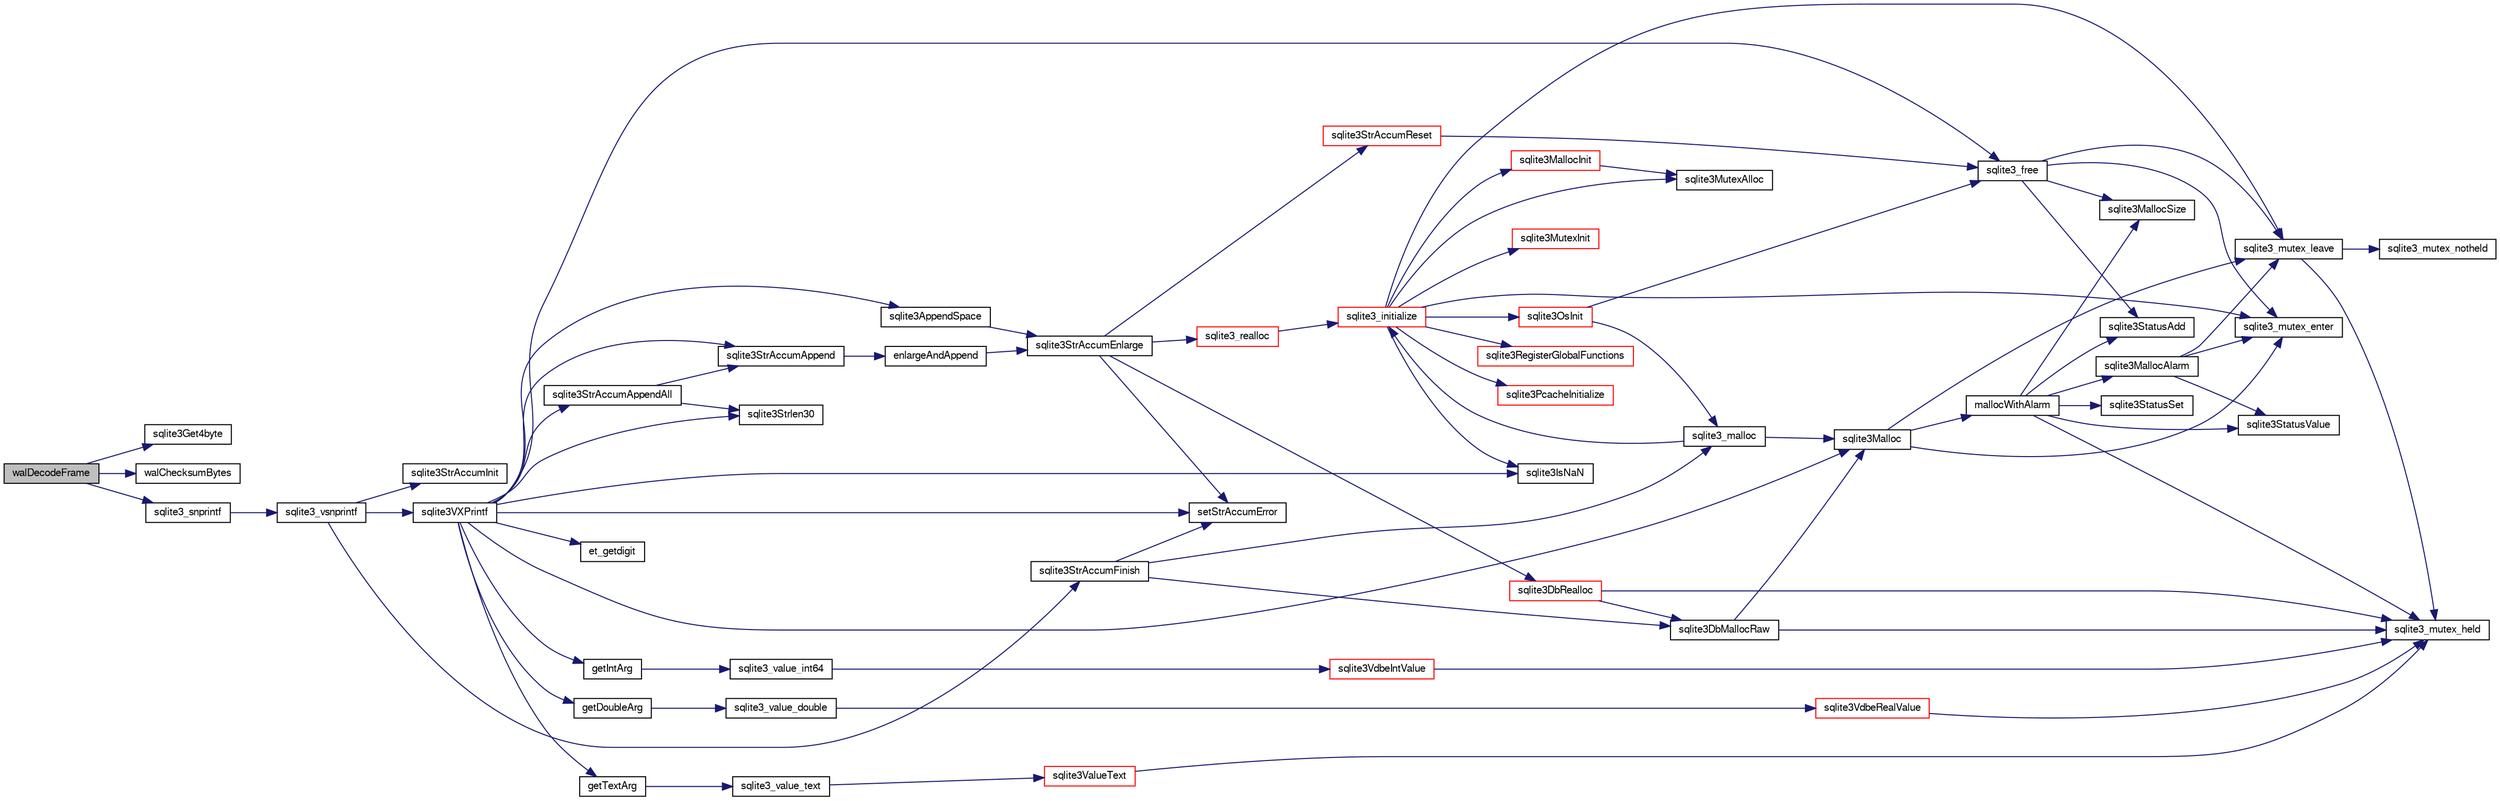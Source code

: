 digraph "walDecodeFrame"
{
  edge [fontname="FreeSans",fontsize="10",labelfontname="FreeSans",labelfontsize="10"];
  node [fontname="FreeSans",fontsize="10",shape=record];
  rankdir="LR";
  Node893447 [label="walDecodeFrame",height=0.2,width=0.4,color="black", fillcolor="grey75", style="filled", fontcolor="black"];
  Node893447 -> Node893448 [color="midnightblue",fontsize="10",style="solid",fontname="FreeSans"];
  Node893448 [label="sqlite3Get4byte",height=0.2,width=0.4,color="black", fillcolor="white", style="filled",URL="$sqlite3_8c.html#a2924627e99ca211030e954405a10f5e8"];
  Node893447 -> Node893449 [color="midnightblue",fontsize="10",style="solid",fontname="FreeSans"];
  Node893449 [label="walChecksumBytes",height=0.2,width=0.4,color="black", fillcolor="white", style="filled",URL="$sqlite3_8c.html#a19c69852e7fdedf0dac08453403f7487"];
  Node893447 -> Node893450 [color="midnightblue",fontsize="10",style="solid",fontname="FreeSans"];
  Node893450 [label="sqlite3_snprintf",height=0.2,width=0.4,color="black", fillcolor="white", style="filled",URL="$sqlite3_8c.html#aa2695a752e971577f5784122f2013c40"];
  Node893450 -> Node893451 [color="midnightblue",fontsize="10",style="solid",fontname="FreeSans"];
  Node893451 [label="sqlite3_vsnprintf",height=0.2,width=0.4,color="black", fillcolor="white", style="filled",URL="$sqlite3_8c.html#a0862c03aea71d62847e452aa655add42"];
  Node893451 -> Node893452 [color="midnightblue",fontsize="10",style="solid",fontname="FreeSans"];
  Node893452 [label="sqlite3StrAccumInit",height=0.2,width=0.4,color="black", fillcolor="white", style="filled",URL="$sqlite3_8c.html#aabf95e113b9d54d519cd15a56215f560"];
  Node893451 -> Node893453 [color="midnightblue",fontsize="10",style="solid",fontname="FreeSans"];
  Node893453 [label="sqlite3VXPrintf",height=0.2,width=0.4,color="black", fillcolor="white", style="filled",URL="$sqlite3_8c.html#a63c25806c9bd4a2b76f9a0eb232c6bde"];
  Node893453 -> Node893454 [color="midnightblue",fontsize="10",style="solid",fontname="FreeSans"];
  Node893454 [label="sqlite3StrAccumAppend",height=0.2,width=0.4,color="black", fillcolor="white", style="filled",URL="$sqlite3_8c.html#a56664fa33def33c5a5245b623441d5e0"];
  Node893454 -> Node893455 [color="midnightblue",fontsize="10",style="solid",fontname="FreeSans"];
  Node893455 [label="enlargeAndAppend",height=0.2,width=0.4,color="black", fillcolor="white", style="filled",URL="$sqlite3_8c.html#a25b21e61dc0883d849890eaa8a18088a"];
  Node893455 -> Node893456 [color="midnightblue",fontsize="10",style="solid",fontname="FreeSans"];
  Node893456 [label="sqlite3StrAccumEnlarge",height=0.2,width=0.4,color="black", fillcolor="white", style="filled",URL="$sqlite3_8c.html#a38976500a97c69d65086eeccca82dd96"];
  Node893456 -> Node893457 [color="midnightblue",fontsize="10",style="solid",fontname="FreeSans"];
  Node893457 [label="setStrAccumError",height=0.2,width=0.4,color="black", fillcolor="white", style="filled",URL="$sqlite3_8c.html#a3dc479a1fc8ba1ab8edfe51f8a0b102c"];
  Node893456 -> Node893458 [color="midnightblue",fontsize="10",style="solid",fontname="FreeSans"];
  Node893458 [label="sqlite3StrAccumReset",height=0.2,width=0.4,color="red", fillcolor="white", style="filled",URL="$sqlite3_8c.html#ad7e70f4ec9d2fa3a63a371e2c7c555d8"];
  Node893458 -> Node893465 [color="midnightblue",fontsize="10",style="solid",fontname="FreeSans"];
  Node893465 [label="sqlite3_free",height=0.2,width=0.4,color="black", fillcolor="white", style="filled",URL="$sqlite3_8c.html#a6552349e36a8a691af5487999ab09519"];
  Node893465 -> Node893466 [color="midnightblue",fontsize="10",style="solid",fontname="FreeSans"];
  Node893466 [label="sqlite3_mutex_enter",height=0.2,width=0.4,color="black", fillcolor="white", style="filled",URL="$sqlite3_8c.html#a1c12cde690bd89f104de5cbad12a6bf5"];
  Node893465 -> Node893467 [color="midnightblue",fontsize="10",style="solid",fontname="FreeSans"];
  Node893467 [label="sqlite3StatusAdd",height=0.2,width=0.4,color="black", fillcolor="white", style="filled",URL="$sqlite3_8c.html#afa029f93586aeab4cc85360905dae9cd"];
  Node893465 -> Node893463 [color="midnightblue",fontsize="10",style="solid",fontname="FreeSans"];
  Node893463 [label="sqlite3MallocSize",height=0.2,width=0.4,color="black", fillcolor="white", style="filled",URL="$sqlite3_8c.html#acf5d2a5f35270bafb050bd2def576955"];
  Node893465 -> Node893468 [color="midnightblue",fontsize="10",style="solid",fontname="FreeSans"];
  Node893468 [label="sqlite3_mutex_leave",height=0.2,width=0.4,color="black", fillcolor="white", style="filled",URL="$sqlite3_8c.html#a5838d235601dbd3c1fa993555c6bcc93"];
  Node893468 -> Node893460 [color="midnightblue",fontsize="10",style="solid",fontname="FreeSans"];
  Node893460 [label="sqlite3_mutex_held",height=0.2,width=0.4,color="black", fillcolor="white", style="filled",URL="$sqlite3_8c.html#acf77da68932b6bc163c5e68547ecc3e7"];
  Node893468 -> Node893469 [color="midnightblue",fontsize="10",style="solid",fontname="FreeSans"];
  Node893469 [label="sqlite3_mutex_notheld",height=0.2,width=0.4,color="black", fillcolor="white", style="filled",URL="$sqlite3_8c.html#a83967c837c1c000d3b5adcfaa688f5dc"];
  Node893456 -> Node893470 [color="midnightblue",fontsize="10",style="solid",fontname="FreeSans"];
  Node893470 [label="sqlite3DbRealloc",height=0.2,width=0.4,color="red", fillcolor="white", style="filled",URL="$sqlite3_8c.html#ae028f4902a9d29bcaf310ff289ee87dc"];
  Node893470 -> Node893460 [color="midnightblue",fontsize="10",style="solid",fontname="FreeSans"];
  Node893470 -> Node893471 [color="midnightblue",fontsize="10",style="solid",fontname="FreeSans"];
  Node893471 [label="sqlite3DbMallocRaw",height=0.2,width=0.4,color="black", fillcolor="white", style="filled",URL="$sqlite3_8c.html#abbe8be0cf7175e11ddc3e2218fad924e"];
  Node893471 -> Node893460 [color="midnightblue",fontsize="10",style="solid",fontname="FreeSans"];
  Node893471 -> Node893472 [color="midnightblue",fontsize="10",style="solid",fontname="FreeSans"];
  Node893472 [label="sqlite3Malloc",height=0.2,width=0.4,color="black", fillcolor="white", style="filled",URL="$sqlite3_8c.html#a361a2eaa846b1885f123abe46f5d8b2b"];
  Node893472 -> Node893466 [color="midnightblue",fontsize="10",style="solid",fontname="FreeSans"];
  Node893472 -> Node893473 [color="midnightblue",fontsize="10",style="solid",fontname="FreeSans"];
  Node893473 [label="mallocWithAlarm",height=0.2,width=0.4,color="black", fillcolor="white", style="filled",URL="$sqlite3_8c.html#ab070d5cf8e48ec8a6a43cf025d48598b"];
  Node893473 -> Node893460 [color="midnightblue",fontsize="10",style="solid",fontname="FreeSans"];
  Node893473 -> Node893474 [color="midnightblue",fontsize="10",style="solid",fontname="FreeSans"];
  Node893474 [label="sqlite3StatusSet",height=0.2,width=0.4,color="black", fillcolor="white", style="filled",URL="$sqlite3_8c.html#afec7586c01fcb5ea17dc9d7725a589d9"];
  Node893473 -> Node893475 [color="midnightblue",fontsize="10",style="solid",fontname="FreeSans"];
  Node893475 [label="sqlite3StatusValue",height=0.2,width=0.4,color="black", fillcolor="white", style="filled",URL="$sqlite3_8c.html#a30b8ac296c6e200c1fa57708d52c6ef6"];
  Node893473 -> Node893476 [color="midnightblue",fontsize="10",style="solid",fontname="FreeSans"];
  Node893476 [label="sqlite3MallocAlarm",height=0.2,width=0.4,color="black", fillcolor="white", style="filled",URL="$sqlite3_8c.html#ada66988e8471d1198f3219c062377508"];
  Node893476 -> Node893475 [color="midnightblue",fontsize="10",style="solid",fontname="FreeSans"];
  Node893476 -> Node893468 [color="midnightblue",fontsize="10",style="solid",fontname="FreeSans"];
  Node893476 -> Node893466 [color="midnightblue",fontsize="10",style="solid",fontname="FreeSans"];
  Node893473 -> Node893463 [color="midnightblue",fontsize="10",style="solid",fontname="FreeSans"];
  Node893473 -> Node893467 [color="midnightblue",fontsize="10",style="solid",fontname="FreeSans"];
  Node893472 -> Node893468 [color="midnightblue",fontsize="10",style="solid",fontname="FreeSans"];
  Node893456 -> Node893651 [color="midnightblue",fontsize="10",style="solid",fontname="FreeSans"];
  Node893651 [label="sqlite3_realloc",height=0.2,width=0.4,color="red", fillcolor="white", style="filled",URL="$sqlite3_8c.html#a822d9e42f6ab4b2ec803f311aeb9618d"];
  Node893651 -> Node893478 [color="midnightblue",fontsize="10",style="solid",fontname="FreeSans"];
  Node893478 [label="sqlite3_initialize",height=0.2,width=0.4,color="red", fillcolor="white", style="filled",URL="$sqlite3_8c.html#ab0c0ee2d5d4cf8b28e9572296a8861df"];
  Node893478 -> Node893479 [color="midnightblue",fontsize="10",style="solid",fontname="FreeSans"];
  Node893479 [label="sqlite3MutexInit",height=0.2,width=0.4,color="red", fillcolor="white", style="filled",URL="$sqlite3_8c.html#a7906afcdd1cdb3d0007eb932398a1158"];
  Node893478 -> Node893497 [color="midnightblue",fontsize="10",style="solid",fontname="FreeSans"];
  Node893497 [label="sqlite3MutexAlloc",height=0.2,width=0.4,color="black", fillcolor="white", style="filled",URL="$sqlite3_8c.html#a0e3f432ee581f6876b590e7ad7e84e19"];
  Node893478 -> Node893466 [color="midnightblue",fontsize="10",style="solid",fontname="FreeSans"];
  Node893478 -> Node893498 [color="midnightblue",fontsize="10",style="solid",fontname="FreeSans"];
  Node893498 [label="sqlite3MallocInit",height=0.2,width=0.4,color="red", fillcolor="white", style="filled",URL="$sqlite3_8c.html#a9e06f9e7cad0d83ce80ab493c9533552"];
  Node893498 -> Node893497 [color="midnightblue",fontsize="10",style="solid",fontname="FreeSans"];
  Node893478 -> Node893468 [color="midnightblue",fontsize="10",style="solid",fontname="FreeSans"];
  Node893478 -> Node893541 [color="midnightblue",fontsize="10",style="solid",fontname="FreeSans"];
  Node893541 [label="sqlite3RegisterGlobalFunctions",height=0.2,width=0.4,color="red", fillcolor="white", style="filled",URL="$sqlite3_8c.html#a9f75bd111010f29e1b8d74344473c4ec"];
  Node893478 -> Node893719 [color="midnightblue",fontsize="10",style="solid",fontname="FreeSans"];
  Node893719 [label="sqlite3PcacheInitialize",height=0.2,width=0.4,color="red", fillcolor="white", style="filled",URL="$sqlite3_8c.html#a2902c61ddc88bea002c4d69fe4052b1f"];
  Node893478 -> Node893720 [color="midnightblue",fontsize="10",style="solid",fontname="FreeSans"];
  Node893720 [label="sqlite3OsInit",height=0.2,width=0.4,color="red", fillcolor="white", style="filled",URL="$sqlite3_8c.html#afeaa886fe1ca086a30fd278b1d069762"];
  Node893720 -> Node893504 [color="midnightblue",fontsize="10",style="solid",fontname="FreeSans"];
  Node893504 [label="sqlite3_malloc",height=0.2,width=0.4,color="black", fillcolor="white", style="filled",URL="$sqlite3_8c.html#ac79dba55fc32b6a840cf5a9769bce7cd"];
  Node893504 -> Node893478 [color="midnightblue",fontsize="10",style="solid",fontname="FreeSans"];
  Node893504 -> Node893472 [color="midnightblue",fontsize="10",style="solid",fontname="FreeSans"];
  Node893720 -> Node893465 [color="midnightblue",fontsize="10",style="solid",fontname="FreeSans"];
  Node893478 -> Node893619 [color="midnightblue",fontsize="10",style="solid",fontname="FreeSans"];
  Node893619 [label="sqlite3IsNaN",height=0.2,width=0.4,color="black", fillcolor="white", style="filled",URL="$sqlite3_8c.html#aed4d78203877c3486765ccbc7feebb50"];
  Node893453 -> Node893726 [color="midnightblue",fontsize="10",style="solid",fontname="FreeSans"];
  Node893726 [label="getIntArg",height=0.2,width=0.4,color="black", fillcolor="white", style="filled",URL="$sqlite3_8c.html#abff258963dbd9205fb299851a64c67be"];
  Node893726 -> Node893610 [color="midnightblue",fontsize="10",style="solid",fontname="FreeSans"];
  Node893610 [label="sqlite3_value_int64",height=0.2,width=0.4,color="black", fillcolor="white", style="filled",URL="$sqlite3_8c.html#ab38d8627f4750672e72712df0b709e0d"];
  Node893610 -> Node893598 [color="midnightblue",fontsize="10",style="solid",fontname="FreeSans"];
  Node893598 [label="sqlite3VdbeIntValue",height=0.2,width=0.4,color="red", fillcolor="white", style="filled",URL="$sqlite3_8c.html#a3dc28e3bfdbecf81633c3697a3aacd45"];
  Node893598 -> Node893460 [color="midnightblue",fontsize="10",style="solid",fontname="FreeSans"];
  Node893453 -> Node893472 [color="midnightblue",fontsize="10",style="solid",fontname="FreeSans"];
  Node893453 -> Node893457 [color="midnightblue",fontsize="10",style="solid",fontname="FreeSans"];
  Node893453 -> Node893727 [color="midnightblue",fontsize="10",style="solid",fontname="FreeSans"];
  Node893727 [label="getDoubleArg",height=0.2,width=0.4,color="black", fillcolor="white", style="filled",URL="$sqlite3_8c.html#a1cf25120072c85bd261983b24c12c3d9"];
  Node893727 -> Node893614 [color="midnightblue",fontsize="10",style="solid",fontname="FreeSans"];
  Node893614 [label="sqlite3_value_double",height=0.2,width=0.4,color="black", fillcolor="white", style="filled",URL="$sqlite3_8c.html#a3e50c1a2dd484a8b6911c9d163816b88"];
  Node893614 -> Node893615 [color="midnightblue",fontsize="10",style="solid",fontname="FreeSans"];
  Node893615 [label="sqlite3VdbeRealValue",height=0.2,width=0.4,color="red", fillcolor="white", style="filled",URL="$sqlite3_8c.html#a5bf943a4f9a5516911b3bc610e3d64e0"];
  Node893615 -> Node893460 [color="midnightblue",fontsize="10",style="solid",fontname="FreeSans"];
  Node893453 -> Node893619 [color="midnightblue",fontsize="10",style="solid",fontname="FreeSans"];
  Node893453 -> Node893539 [color="midnightblue",fontsize="10",style="solid",fontname="FreeSans"];
  Node893539 [label="sqlite3Strlen30",height=0.2,width=0.4,color="black", fillcolor="white", style="filled",URL="$sqlite3_8c.html#a3dcd80ba41f1a308193dee74857b62a7"];
  Node893453 -> Node893728 [color="midnightblue",fontsize="10",style="solid",fontname="FreeSans"];
  Node893728 [label="et_getdigit",height=0.2,width=0.4,color="black", fillcolor="white", style="filled",URL="$sqlite3_8c.html#a40c5a308749ad07cc2397a53e081bff0"];
  Node893453 -> Node893729 [color="midnightblue",fontsize="10",style="solid",fontname="FreeSans"];
  Node893729 [label="getTextArg",height=0.2,width=0.4,color="black", fillcolor="white", style="filled",URL="$sqlite3_8c.html#afbb41850423ef20071cefaab0431e04d"];
  Node893729 -> Node893544 [color="midnightblue",fontsize="10",style="solid",fontname="FreeSans"];
  Node893544 [label="sqlite3_value_text",height=0.2,width=0.4,color="black", fillcolor="white", style="filled",URL="$sqlite3_8c.html#aef2ace3239e6dd59c74110faa70f8171"];
  Node893544 -> Node893545 [color="midnightblue",fontsize="10",style="solid",fontname="FreeSans"];
  Node893545 [label="sqlite3ValueText",height=0.2,width=0.4,color="red", fillcolor="white", style="filled",URL="$sqlite3_8c.html#ad567a94e52d1adf81f4857fdba00a59b"];
  Node893545 -> Node893460 [color="midnightblue",fontsize="10",style="solid",fontname="FreeSans"];
  Node893453 -> Node893730 [color="midnightblue",fontsize="10",style="solid",fontname="FreeSans"];
  Node893730 [label="sqlite3StrAccumAppendAll",height=0.2,width=0.4,color="black", fillcolor="white", style="filled",URL="$sqlite3_8c.html#acaf8f3e4f99a3c3a4a77e9c987547289"];
  Node893730 -> Node893454 [color="midnightblue",fontsize="10",style="solid",fontname="FreeSans"];
  Node893730 -> Node893539 [color="midnightblue",fontsize="10",style="solid",fontname="FreeSans"];
  Node893453 -> Node893731 [color="midnightblue",fontsize="10",style="solid",fontname="FreeSans"];
  Node893731 [label="sqlite3AppendSpace",height=0.2,width=0.4,color="black", fillcolor="white", style="filled",URL="$sqlite3_8c.html#aefd38a5afc0020d4a93855c3ee7c63a8"];
  Node893731 -> Node893456 [color="midnightblue",fontsize="10",style="solid",fontname="FreeSans"];
  Node893453 -> Node893465 [color="midnightblue",fontsize="10",style="solid",fontname="FreeSans"];
  Node893451 -> Node893503 [color="midnightblue",fontsize="10",style="solid",fontname="FreeSans"];
  Node893503 [label="sqlite3StrAccumFinish",height=0.2,width=0.4,color="black", fillcolor="white", style="filled",URL="$sqlite3_8c.html#adb7f26b10ac1b847db6f000ef4c2e2ba"];
  Node893503 -> Node893471 [color="midnightblue",fontsize="10",style="solid",fontname="FreeSans"];
  Node893503 -> Node893504 [color="midnightblue",fontsize="10",style="solid",fontname="FreeSans"];
  Node893503 -> Node893457 [color="midnightblue",fontsize="10",style="solid",fontname="FreeSans"];
}
